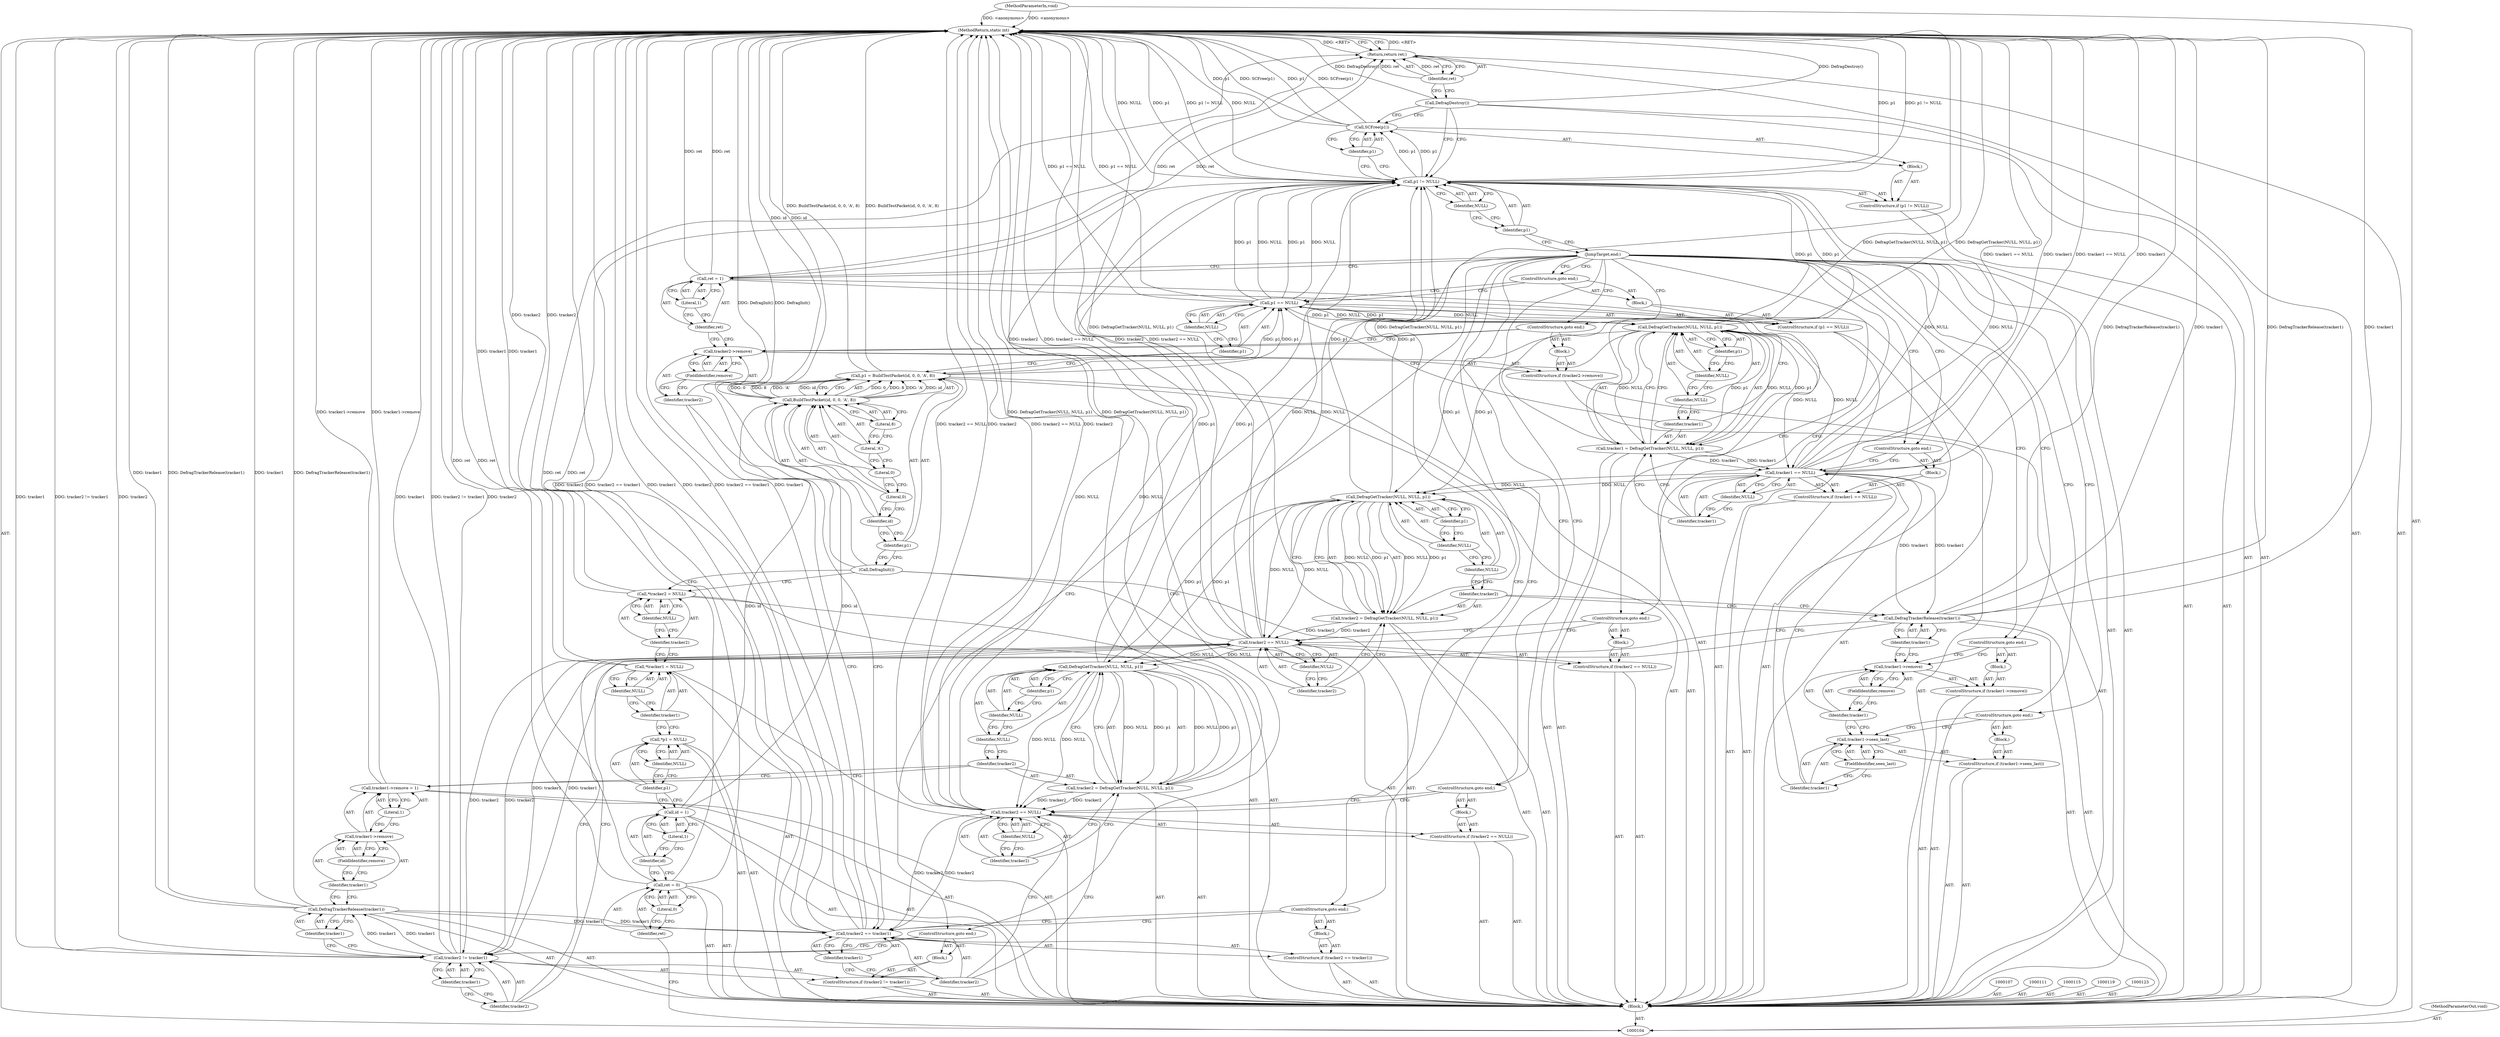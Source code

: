 digraph "1_suricata_4a04f814b15762eb446a5ead4d69d021512df6f8_10" {
"1000231" [label="(MethodReturn,static int)"];
"1000105" [label="(MethodParameterIn,void)"];
"1000288" [label="(MethodParameterOut,void)"];
"1000131" [label="(Identifier,id)"];
"1000132" [label="(Literal,0)"];
"1000133" [label="(Literal,0)"];
"1000134" [label="(Literal,'A')"];
"1000128" [label="(Call,p1 = BuildTestPacket(id, 0, 0, 'A', 8))"];
"1000129" [label="(Identifier,p1)"];
"1000135" [label="(Literal,8)"];
"1000130" [label="(Call,BuildTestPacket(id, 0, 0, 'A', 8))"];
"1000139" [label="(Identifier,NULL)"];
"1000140" [label="(Block,)"];
"1000136" [label="(ControlStructure,if (p1 == NULL))"];
"1000137" [label="(Call,p1 == NULL)"];
"1000138" [label="(Identifier,p1)"];
"1000141" [label="(ControlStructure,goto end;)"];
"1000144" [label="(Call,DefragGetTracker(NULL, NULL, p1))"];
"1000145" [label="(Identifier,NULL)"];
"1000146" [label="(Identifier,NULL)"];
"1000142" [label="(Call,tracker1 = DefragGetTracker(NULL, NULL, p1))"];
"1000143" [label="(Identifier,tracker1)"];
"1000147" [label="(Identifier,p1)"];
"1000151" [label="(Identifier,NULL)"];
"1000152" [label="(Block,)"];
"1000148" [label="(ControlStructure,if (tracker1 == NULL))"];
"1000149" [label="(Call,tracker1 == NULL)"];
"1000150" [label="(Identifier,tracker1)"];
"1000106" [label="(Block,)"];
"1000153" [label="(ControlStructure,goto end;)"];
"1000157" [label="(FieldIdentifier,seen_last)"];
"1000158" [label="(Block,)"];
"1000154" [label="(ControlStructure,if (tracker1->seen_last))"];
"1000155" [label="(Call,tracker1->seen_last)"];
"1000156" [label="(Identifier,tracker1)"];
"1000159" [label="(ControlStructure,goto end;)"];
"1000163" [label="(FieldIdentifier,remove)"];
"1000164" [label="(Block,)"];
"1000160" [label="(ControlStructure,if (tracker1->remove))"];
"1000161" [label="(Call,tracker1->remove)"];
"1000162" [label="(Identifier,tracker1)"];
"1000165" [label="(ControlStructure,goto end;)"];
"1000167" [label="(Identifier,tracker1)"];
"1000166" [label="(Call,DefragTrackerRelease(tracker1))"];
"1000110" [label="(Literal,0)"];
"1000108" [label="(Call,ret = 0)"];
"1000109" [label="(Identifier,ret)"];
"1000170" [label="(Call,DefragGetTracker(NULL, NULL, p1))"];
"1000171" [label="(Identifier,NULL)"];
"1000172" [label="(Identifier,NULL)"];
"1000168" [label="(Call,tracker2 = DefragGetTracker(NULL, NULL, p1))"];
"1000169" [label="(Identifier,tracker2)"];
"1000173" [label="(Identifier,p1)"];
"1000177" [label="(Identifier,NULL)"];
"1000178" [label="(Block,)"];
"1000174" [label="(ControlStructure,if (tracker2 == NULL))"];
"1000175" [label="(Call,tracker2 == NULL)"];
"1000176" [label="(Identifier,tracker2)"];
"1000179" [label="(ControlStructure,goto end;)"];
"1000183" [label="(Identifier,tracker1)"];
"1000184" [label="(Block,)"];
"1000180" [label="(ControlStructure,if (tracker2 != tracker1))"];
"1000181" [label="(Call,tracker2 != tracker1)"];
"1000182" [label="(Identifier,tracker2)"];
"1000185" [label="(ControlStructure,goto end;)"];
"1000187" [label="(Identifier,tracker1)"];
"1000186" [label="(Call,DefragTrackerRelease(tracker1))"];
"1000114" [label="(Literal,1)"];
"1000112" [label="(Call,id = 1)"];
"1000113" [label="(Identifier,id)"];
"1000191" [label="(FieldIdentifier,remove)"];
"1000192" [label="(Literal,1)"];
"1000188" [label="(Call,tracker1->remove = 1)"];
"1000189" [label="(Call,tracker1->remove)"];
"1000190" [label="(Identifier,tracker1)"];
"1000195" [label="(Call,DefragGetTracker(NULL, NULL, p1))"];
"1000196" [label="(Identifier,NULL)"];
"1000197" [label="(Identifier,NULL)"];
"1000193" [label="(Call,tracker2 = DefragGetTracker(NULL, NULL, p1))"];
"1000194" [label="(Identifier,tracker2)"];
"1000198" [label="(Identifier,p1)"];
"1000202" [label="(Identifier,NULL)"];
"1000203" [label="(Block,)"];
"1000199" [label="(ControlStructure,if (tracker2 == NULL))"];
"1000200" [label="(Call,tracker2 == NULL)"];
"1000201" [label="(Identifier,tracker2)"];
"1000204" [label="(ControlStructure,goto end;)"];
"1000208" [label="(Identifier,tracker1)"];
"1000209" [label="(Block,)"];
"1000205" [label="(ControlStructure,if (tracker2 == tracker1))"];
"1000206" [label="(Call,tracker2 == tracker1)"];
"1000207" [label="(Identifier,tracker2)"];
"1000116" [label="(Call,*p1 = NULL)"];
"1000117" [label="(Identifier,p1)"];
"1000118" [label="(Identifier,NULL)"];
"1000210" [label="(ControlStructure,goto end;)"];
"1000214" [label="(FieldIdentifier,remove)"];
"1000215" [label="(Block,)"];
"1000211" [label="(ControlStructure,if (tracker2->remove))"];
"1000212" [label="(Call,tracker2->remove)"];
"1000213" [label="(Identifier,tracker2)"];
"1000216" [label="(ControlStructure,goto end;)"];
"1000219" [label="(Literal,1)"];
"1000217" [label="(Call,ret = 1)"];
"1000218" [label="(Identifier,ret)"];
"1000220" [label="(JumpTarget,end:)"];
"1000224" [label="(Identifier,NULL)"];
"1000225" [label="(Block,)"];
"1000221" [label="(ControlStructure,if (p1 != NULL))"];
"1000222" [label="(Call,p1 != NULL)"];
"1000223" [label="(Identifier,p1)"];
"1000227" [label="(Identifier,p1)"];
"1000226" [label="(Call,SCFree(p1))"];
"1000120" [label="(Call,*tracker1 = NULL)"];
"1000121" [label="(Identifier,tracker1)"];
"1000122" [label="(Identifier,NULL)"];
"1000124" [label="(Call,*tracker2 = NULL)"];
"1000125" [label="(Identifier,tracker2)"];
"1000126" [label="(Identifier,NULL)"];
"1000228" [label="(Call,DefragDestroy())"];
"1000230" [label="(Identifier,ret)"];
"1000229" [label="(Return,return ret;)"];
"1000127" [label="(Call,DefragInit())"];
"1000231" -> "1000104"  [label="AST: "];
"1000231" -> "1000229"  [label="CFG: "];
"1000229" -> "1000231"  [label="DDG: <RET>"];
"1000200" -> "1000231"  [label="DDG: tracker2 == NULL"];
"1000200" -> "1000231"  [label="DDG: tracker2"];
"1000206" -> "1000231"  [label="DDG: tracker2 == tracker1"];
"1000206" -> "1000231"  [label="DDG: tracker1"];
"1000206" -> "1000231"  [label="DDG: tracker2"];
"1000181" -> "1000231"  [label="DDG: tracker2 != tracker1"];
"1000181" -> "1000231"  [label="DDG: tracker2"];
"1000181" -> "1000231"  [label="DDG: tracker1"];
"1000128" -> "1000231"  [label="DDG: BuildTestPacket(id, 0, 0, 'A', 8)"];
"1000186" -> "1000231"  [label="DDG: DefragTrackerRelease(tracker1)"];
"1000186" -> "1000231"  [label="DDG: tracker1"];
"1000124" -> "1000231"  [label="DDG: tracker2"];
"1000226" -> "1000231"  [label="DDG: p1"];
"1000226" -> "1000231"  [label="DDG: SCFree(p1)"];
"1000222" -> "1000231"  [label="DDG: p1"];
"1000222" -> "1000231"  [label="DDG: p1 != NULL"];
"1000222" -> "1000231"  [label="DDG: NULL"];
"1000105" -> "1000231"  [label="DDG: <anonymous>"];
"1000228" -> "1000231"  [label="DDG: DefragDestroy()"];
"1000188" -> "1000231"  [label="DDG: tracker1->remove"];
"1000166" -> "1000231"  [label="DDG: DefragTrackerRelease(tracker1)"];
"1000166" -> "1000231"  [label="DDG: tracker1"];
"1000193" -> "1000231"  [label="DDG: DefragGetTracker(NULL, NULL, p1)"];
"1000142" -> "1000231"  [label="DDG: DefragGetTracker(NULL, NULL, p1)"];
"1000217" -> "1000231"  [label="DDG: ret"];
"1000120" -> "1000231"  [label="DDG: tracker1"];
"1000149" -> "1000231"  [label="DDG: tracker1 == NULL"];
"1000149" -> "1000231"  [label="DDG: tracker1"];
"1000175" -> "1000231"  [label="DDG: tracker2"];
"1000175" -> "1000231"  [label="DDG: tracker2 == NULL"];
"1000127" -> "1000231"  [label="DDG: DefragInit()"];
"1000168" -> "1000231"  [label="DDG: DefragGetTracker(NULL, NULL, p1)"];
"1000137" -> "1000231"  [label="DDG: p1 == NULL"];
"1000108" -> "1000231"  [label="DDG: ret"];
"1000130" -> "1000231"  [label="DDG: id"];
"1000105" -> "1000104"  [label="AST: "];
"1000105" -> "1000231"  [label="DDG: <anonymous>"];
"1000288" -> "1000104"  [label="AST: "];
"1000131" -> "1000130"  [label="AST: "];
"1000131" -> "1000129"  [label="CFG: "];
"1000132" -> "1000131"  [label="CFG: "];
"1000132" -> "1000130"  [label="AST: "];
"1000132" -> "1000131"  [label="CFG: "];
"1000133" -> "1000132"  [label="CFG: "];
"1000133" -> "1000130"  [label="AST: "];
"1000133" -> "1000132"  [label="CFG: "];
"1000134" -> "1000133"  [label="CFG: "];
"1000134" -> "1000130"  [label="AST: "];
"1000134" -> "1000133"  [label="CFG: "];
"1000135" -> "1000134"  [label="CFG: "];
"1000128" -> "1000106"  [label="AST: "];
"1000128" -> "1000130"  [label="CFG: "];
"1000129" -> "1000128"  [label="AST: "];
"1000130" -> "1000128"  [label="AST: "];
"1000138" -> "1000128"  [label="CFG: "];
"1000128" -> "1000231"  [label="DDG: BuildTestPacket(id, 0, 0, 'A', 8)"];
"1000130" -> "1000128"  [label="DDG: 0"];
"1000130" -> "1000128"  [label="DDG: 8"];
"1000130" -> "1000128"  [label="DDG: 'A'"];
"1000130" -> "1000128"  [label="DDG: id"];
"1000128" -> "1000137"  [label="DDG: p1"];
"1000129" -> "1000128"  [label="AST: "];
"1000129" -> "1000127"  [label="CFG: "];
"1000131" -> "1000129"  [label="CFG: "];
"1000135" -> "1000130"  [label="AST: "];
"1000135" -> "1000134"  [label="CFG: "];
"1000130" -> "1000135"  [label="CFG: "];
"1000130" -> "1000128"  [label="AST: "];
"1000130" -> "1000135"  [label="CFG: "];
"1000131" -> "1000130"  [label="AST: "];
"1000132" -> "1000130"  [label="AST: "];
"1000133" -> "1000130"  [label="AST: "];
"1000134" -> "1000130"  [label="AST: "];
"1000135" -> "1000130"  [label="AST: "];
"1000128" -> "1000130"  [label="CFG: "];
"1000130" -> "1000231"  [label="DDG: id"];
"1000130" -> "1000128"  [label="DDG: 0"];
"1000130" -> "1000128"  [label="DDG: 8"];
"1000130" -> "1000128"  [label="DDG: 'A'"];
"1000130" -> "1000128"  [label="DDG: id"];
"1000112" -> "1000130"  [label="DDG: id"];
"1000139" -> "1000137"  [label="AST: "];
"1000139" -> "1000138"  [label="CFG: "];
"1000137" -> "1000139"  [label="CFG: "];
"1000140" -> "1000136"  [label="AST: "];
"1000141" -> "1000140"  [label="AST: "];
"1000136" -> "1000106"  [label="AST: "];
"1000137" -> "1000136"  [label="AST: "];
"1000140" -> "1000136"  [label="AST: "];
"1000137" -> "1000136"  [label="AST: "];
"1000137" -> "1000139"  [label="CFG: "];
"1000138" -> "1000137"  [label="AST: "];
"1000139" -> "1000137"  [label="AST: "];
"1000141" -> "1000137"  [label="CFG: "];
"1000143" -> "1000137"  [label="CFG: "];
"1000137" -> "1000231"  [label="DDG: p1 == NULL"];
"1000128" -> "1000137"  [label="DDG: p1"];
"1000137" -> "1000144"  [label="DDG: NULL"];
"1000137" -> "1000144"  [label="DDG: p1"];
"1000137" -> "1000222"  [label="DDG: p1"];
"1000137" -> "1000222"  [label="DDG: NULL"];
"1000138" -> "1000137"  [label="AST: "];
"1000138" -> "1000128"  [label="CFG: "];
"1000139" -> "1000138"  [label="CFG: "];
"1000141" -> "1000140"  [label="AST: "];
"1000141" -> "1000137"  [label="CFG: "];
"1000220" -> "1000141"  [label="CFG: "];
"1000144" -> "1000142"  [label="AST: "];
"1000144" -> "1000147"  [label="CFG: "];
"1000145" -> "1000144"  [label="AST: "];
"1000146" -> "1000144"  [label="AST: "];
"1000147" -> "1000144"  [label="AST: "];
"1000142" -> "1000144"  [label="CFG: "];
"1000144" -> "1000142"  [label="DDG: NULL"];
"1000144" -> "1000142"  [label="DDG: p1"];
"1000137" -> "1000144"  [label="DDG: NULL"];
"1000137" -> "1000144"  [label="DDG: p1"];
"1000144" -> "1000149"  [label="DDG: NULL"];
"1000144" -> "1000170"  [label="DDG: p1"];
"1000144" -> "1000222"  [label="DDG: p1"];
"1000145" -> "1000144"  [label="AST: "];
"1000145" -> "1000143"  [label="CFG: "];
"1000146" -> "1000145"  [label="CFG: "];
"1000146" -> "1000144"  [label="AST: "];
"1000146" -> "1000145"  [label="CFG: "];
"1000147" -> "1000146"  [label="CFG: "];
"1000142" -> "1000106"  [label="AST: "];
"1000142" -> "1000144"  [label="CFG: "];
"1000143" -> "1000142"  [label="AST: "];
"1000144" -> "1000142"  [label="AST: "];
"1000150" -> "1000142"  [label="CFG: "];
"1000142" -> "1000231"  [label="DDG: DefragGetTracker(NULL, NULL, p1)"];
"1000144" -> "1000142"  [label="DDG: NULL"];
"1000144" -> "1000142"  [label="DDG: p1"];
"1000142" -> "1000149"  [label="DDG: tracker1"];
"1000143" -> "1000142"  [label="AST: "];
"1000143" -> "1000137"  [label="CFG: "];
"1000145" -> "1000143"  [label="CFG: "];
"1000147" -> "1000144"  [label="AST: "];
"1000147" -> "1000146"  [label="CFG: "];
"1000144" -> "1000147"  [label="CFG: "];
"1000151" -> "1000149"  [label="AST: "];
"1000151" -> "1000150"  [label="CFG: "];
"1000149" -> "1000151"  [label="CFG: "];
"1000152" -> "1000148"  [label="AST: "];
"1000153" -> "1000152"  [label="AST: "];
"1000148" -> "1000106"  [label="AST: "];
"1000149" -> "1000148"  [label="AST: "];
"1000152" -> "1000148"  [label="AST: "];
"1000149" -> "1000148"  [label="AST: "];
"1000149" -> "1000151"  [label="CFG: "];
"1000150" -> "1000149"  [label="AST: "];
"1000151" -> "1000149"  [label="AST: "];
"1000153" -> "1000149"  [label="CFG: "];
"1000156" -> "1000149"  [label="CFG: "];
"1000149" -> "1000231"  [label="DDG: tracker1 == NULL"];
"1000149" -> "1000231"  [label="DDG: tracker1"];
"1000142" -> "1000149"  [label="DDG: tracker1"];
"1000144" -> "1000149"  [label="DDG: NULL"];
"1000149" -> "1000166"  [label="DDG: tracker1"];
"1000149" -> "1000170"  [label="DDG: NULL"];
"1000149" -> "1000222"  [label="DDG: NULL"];
"1000150" -> "1000149"  [label="AST: "];
"1000150" -> "1000142"  [label="CFG: "];
"1000151" -> "1000150"  [label="CFG: "];
"1000106" -> "1000104"  [label="AST: "];
"1000107" -> "1000106"  [label="AST: "];
"1000108" -> "1000106"  [label="AST: "];
"1000111" -> "1000106"  [label="AST: "];
"1000112" -> "1000106"  [label="AST: "];
"1000115" -> "1000106"  [label="AST: "];
"1000116" -> "1000106"  [label="AST: "];
"1000119" -> "1000106"  [label="AST: "];
"1000120" -> "1000106"  [label="AST: "];
"1000123" -> "1000106"  [label="AST: "];
"1000124" -> "1000106"  [label="AST: "];
"1000127" -> "1000106"  [label="AST: "];
"1000128" -> "1000106"  [label="AST: "];
"1000136" -> "1000106"  [label="AST: "];
"1000142" -> "1000106"  [label="AST: "];
"1000148" -> "1000106"  [label="AST: "];
"1000154" -> "1000106"  [label="AST: "];
"1000160" -> "1000106"  [label="AST: "];
"1000166" -> "1000106"  [label="AST: "];
"1000168" -> "1000106"  [label="AST: "];
"1000174" -> "1000106"  [label="AST: "];
"1000180" -> "1000106"  [label="AST: "];
"1000186" -> "1000106"  [label="AST: "];
"1000188" -> "1000106"  [label="AST: "];
"1000193" -> "1000106"  [label="AST: "];
"1000199" -> "1000106"  [label="AST: "];
"1000205" -> "1000106"  [label="AST: "];
"1000211" -> "1000106"  [label="AST: "];
"1000217" -> "1000106"  [label="AST: "];
"1000220" -> "1000106"  [label="AST: "];
"1000221" -> "1000106"  [label="AST: "];
"1000228" -> "1000106"  [label="AST: "];
"1000229" -> "1000106"  [label="AST: "];
"1000153" -> "1000152"  [label="AST: "];
"1000153" -> "1000149"  [label="CFG: "];
"1000220" -> "1000153"  [label="CFG: "];
"1000157" -> "1000155"  [label="AST: "];
"1000157" -> "1000156"  [label="CFG: "];
"1000155" -> "1000157"  [label="CFG: "];
"1000158" -> "1000154"  [label="AST: "];
"1000159" -> "1000158"  [label="AST: "];
"1000154" -> "1000106"  [label="AST: "];
"1000155" -> "1000154"  [label="AST: "];
"1000158" -> "1000154"  [label="AST: "];
"1000155" -> "1000154"  [label="AST: "];
"1000155" -> "1000157"  [label="CFG: "];
"1000156" -> "1000155"  [label="AST: "];
"1000157" -> "1000155"  [label="AST: "];
"1000159" -> "1000155"  [label="CFG: "];
"1000162" -> "1000155"  [label="CFG: "];
"1000156" -> "1000155"  [label="AST: "];
"1000156" -> "1000149"  [label="CFG: "];
"1000157" -> "1000156"  [label="CFG: "];
"1000159" -> "1000158"  [label="AST: "];
"1000159" -> "1000155"  [label="CFG: "];
"1000220" -> "1000159"  [label="CFG: "];
"1000163" -> "1000161"  [label="AST: "];
"1000163" -> "1000162"  [label="CFG: "];
"1000161" -> "1000163"  [label="CFG: "];
"1000164" -> "1000160"  [label="AST: "];
"1000165" -> "1000164"  [label="AST: "];
"1000160" -> "1000106"  [label="AST: "];
"1000161" -> "1000160"  [label="AST: "];
"1000164" -> "1000160"  [label="AST: "];
"1000161" -> "1000160"  [label="AST: "];
"1000161" -> "1000163"  [label="CFG: "];
"1000162" -> "1000161"  [label="AST: "];
"1000163" -> "1000161"  [label="AST: "];
"1000165" -> "1000161"  [label="CFG: "];
"1000167" -> "1000161"  [label="CFG: "];
"1000162" -> "1000161"  [label="AST: "];
"1000162" -> "1000155"  [label="CFG: "];
"1000163" -> "1000162"  [label="CFG: "];
"1000165" -> "1000164"  [label="AST: "];
"1000165" -> "1000161"  [label="CFG: "];
"1000220" -> "1000165"  [label="CFG: "];
"1000167" -> "1000166"  [label="AST: "];
"1000167" -> "1000161"  [label="CFG: "];
"1000166" -> "1000167"  [label="CFG: "];
"1000166" -> "1000106"  [label="AST: "];
"1000166" -> "1000167"  [label="CFG: "];
"1000167" -> "1000166"  [label="AST: "];
"1000169" -> "1000166"  [label="CFG: "];
"1000166" -> "1000231"  [label="DDG: DefragTrackerRelease(tracker1)"];
"1000166" -> "1000231"  [label="DDG: tracker1"];
"1000149" -> "1000166"  [label="DDG: tracker1"];
"1000166" -> "1000181"  [label="DDG: tracker1"];
"1000110" -> "1000108"  [label="AST: "];
"1000110" -> "1000109"  [label="CFG: "];
"1000108" -> "1000110"  [label="CFG: "];
"1000108" -> "1000106"  [label="AST: "];
"1000108" -> "1000110"  [label="CFG: "];
"1000109" -> "1000108"  [label="AST: "];
"1000110" -> "1000108"  [label="AST: "];
"1000113" -> "1000108"  [label="CFG: "];
"1000108" -> "1000231"  [label="DDG: ret"];
"1000108" -> "1000229"  [label="DDG: ret"];
"1000109" -> "1000108"  [label="AST: "];
"1000109" -> "1000104"  [label="CFG: "];
"1000110" -> "1000109"  [label="CFG: "];
"1000170" -> "1000168"  [label="AST: "];
"1000170" -> "1000173"  [label="CFG: "];
"1000171" -> "1000170"  [label="AST: "];
"1000172" -> "1000170"  [label="AST: "];
"1000173" -> "1000170"  [label="AST: "];
"1000168" -> "1000170"  [label="CFG: "];
"1000170" -> "1000168"  [label="DDG: NULL"];
"1000170" -> "1000168"  [label="DDG: p1"];
"1000149" -> "1000170"  [label="DDG: NULL"];
"1000144" -> "1000170"  [label="DDG: p1"];
"1000170" -> "1000175"  [label="DDG: NULL"];
"1000170" -> "1000195"  [label="DDG: p1"];
"1000170" -> "1000222"  [label="DDG: p1"];
"1000171" -> "1000170"  [label="AST: "];
"1000171" -> "1000169"  [label="CFG: "];
"1000172" -> "1000171"  [label="CFG: "];
"1000172" -> "1000170"  [label="AST: "];
"1000172" -> "1000171"  [label="CFG: "];
"1000173" -> "1000172"  [label="CFG: "];
"1000168" -> "1000106"  [label="AST: "];
"1000168" -> "1000170"  [label="CFG: "];
"1000169" -> "1000168"  [label="AST: "];
"1000170" -> "1000168"  [label="AST: "];
"1000176" -> "1000168"  [label="CFG: "];
"1000168" -> "1000231"  [label="DDG: DefragGetTracker(NULL, NULL, p1)"];
"1000170" -> "1000168"  [label="DDG: NULL"];
"1000170" -> "1000168"  [label="DDG: p1"];
"1000168" -> "1000175"  [label="DDG: tracker2"];
"1000169" -> "1000168"  [label="AST: "];
"1000169" -> "1000166"  [label="CFG: "];
"1000171" -> "1000169"  [label="CFG: "];
"1000173" -> "1000170"  [label="AST: "];
"1000173" -> "1000172"  [label="CFG: "];
"1000170" -> "1000173"  [label="CFG: "];
"1000177" -> "1000175"  [label="AST: "];
"1000177" -> "1000176"  [label="CFG: "];
"1000175" -> "1000177"  [label="CFG: "];
"1000178" -> "1000174"  [label="AST: "];
"1000179" -> "1000178"  [label="AST: "];
"1000174" -> "1000106"  [label="AST: "];
"1000175" -> "1000174"  [label="AST: "];
"1000178" -> "1000174"  [label="AST: "];
"1000175" -> "1000174"  [label="AST: "];
"1000175" -> "1000177"  [label="CFG: "];
"1000176" -> "1000175"  [label="AST: "];
"1000177" -> "1000175"  [label="AST: "];
"1000179" -> "1000175"  [label="CFG: "];
"1000182" -> "1000175"  [label="CFG: "];
"1000175" -> "1000231"  [label="DDG: tracker2"];
"1000175" -> "1000231"  [label="DDG: tracker2 == NULL"];
"1000168" -> "1000175"  [label="DDG: tracker2"];
"1000170" -> "1000175"  [label="DDG: NULL"];
"1000175" -> "1000181"  [label="DDG: tracker2"];
"1000175" -> "1000195"  [label="DDG: NULL"];
"1000175" -> "1000222"  [label="DDG: NULL"];
"1000176" -> "1000175"  [label="AST: "];
"1000176" -> "1000168"  [label="CFG: "];
"1000177" -> "1000176"  [label="CFG: "];
"1000179" -> "1000178"  [label="AST: "];
"1000179" -> "1000175"  [label="CFG: "];
"1000220" -> "1000179"  [label="CFG: "];
"1000183" -> "1000181"  [label="AST: "];
"1000183" -> "1000182"  [label="CFG: "];
"1000181" -> "1000183"  [label="CFG: "];
"1000184" -> "1000180"  [label="AST: "];
"1000185" -> "1000184"  [label="AST: "];
"1000180" -> "1000106"  [label="AST: "];
"1000181" -> "1000180"  [label="AST: "];
"1000184" -> "1000180"  [label="AST: "];
"1000181" -> "1000180"  [label="AST: "];
"1000181" -> "1000183"  [label="CFG: "];
"1000182" -> "1000181"  [label="AST: "];
"1000183" -> "1000181"  [label="AST: "];
"1000185" -> "1000181"  [label="CFG: "];
"1000187" -> "1000181"  [label="CFG: "];
"1000181" -> "1000231"  [label="DDG: tracker2 != tracker1"];
"1000181" -> "1000231"  [label="DDG: tracker2"];
"1000181" -> "1000231"  [label="DDG: tracker1"];
"1000175" -> "1000181"  [label="DDG: tracker2"];
"1000166" -> "1000181"  [label="DDG: tracker1"];
"1000181" -> "1000186"  [label="DDG: tracker1"];
"1000182" -> "1000181"  [label="AST: "];
"1000182" -> "1000175"  [label="CFG: "];
"1000183" -> "1000182"  [label="CFG: "];
"1000185" -> "1000184"  [label="AST: "];
"1000185" -> "1000181"  [label="CFG: "];
"1000220" -> "1000185"  [label="CFG: "];
"1000187" -> "1000186"  [label="AST: "];
"1000187" -> "1000181"  [label="CFG: "];
"1000186" -> "1000187"  [label="CFG: "];
"1000186" -> "1000106"  [label="AST: "];
"1000186" -> "1000187"  [label="CFG: "];
"1000187" -> "1000186"  [label="AST: "];
"1000190" -> "1000186"  [label="CFG: "];
"1000186" -> "1000231"  [label="DDG: DefragTrackerRelease(tracker1)"];
"1000186" -> "1000231"  [label="DDG: tracker1"];
"1000181" -> "1000186"  [label="DDG: tracker1"];
"1000186" -> "1000206"  [label="DDG: tracker1"];
"1000114" -> "1000112"  [label="AST: "];
"1000114" -> "1000113"  [label="CFG: "];
"1000112" -> "1000114"  [label="CFG: "];
"1000112" -> "1000106"  [label="AST: "];
"1000112" -> "1000114"  [label="CFG: "];
"1000113" -> "1000112"  [label="AST: "];
"1000114" -> "1000112"  [label="AST: "];
"1000117" -> "1000112"  [label="CFG: "];
"1000112" -> "1000130"  [label="DDG: id"];
"1000113" -> "1000112"  [label="AST: "];
"1000113" -> "1000108"  [label="CFG: "];
"1000114" -> "1000113"  [label="CFG: "];
"1000191" -> "1000189"  [label="AST: "];
"1000191" -> "1000190"  [label="CFG: "];
"1000189" -> "1000191"  [label="CFG: "];
"1000192" -> "1000188"  [label="AST: "];
"1000192" -> "1000189"  [label="CFG: "];
"1000188" -> "1000192"  [label="CFG: "];
"1000188" -> "1000106"  [label="AST: "];
"1000188" -> "1000192"  [label="CFG: "];
"1000189" -> "1000188"  [label="AST: "];
"1000192" -> "1000188"  [label="AST: "];
"1000194" -> "1000188"  [label="CFG: "];
"1000188" -> "1000231"  [label="DDG: tracker1->remove"];
"1000189" -> "1000188"  [label="AST: "];
"1000189" -> "1000191"  [label="CFG: "];
"1000190" -> "1000189"  [label="AST: "];
"1000191" -> "1000189"  [label="AST: "];
"1000192" -> "1000189"  [label="CFG: "];
"1000190" -> "1000189"  [label="AST: "];
"1000190" -> "1000186"  [label="CFG: "];
"1000191" -> "1000190"  [label="CFG: "];
"1000195" -> "1000193"  [label="AST: "];
"1000195" -> "1000198"  [label="CFG: "];
"1000196" -> "1000195"  [label="AST: "];
"1000197" -> "1000195"  [label="AST: "];
"1000198" -> "1000195"  [label="AST: "];
"1000193" -> "1000195"  [label="CFG: "];
"1000195" -> "1000193"  [label="DDG: NULL"];
"1000195" -> "1000193"  [label="DDG: p1"];
"1000175" -> "1000195"  [label="DDG: NULL"];
"1000170" -> "1000195"  [label="DDG: p1"];
"1000195" -> "1000200"  [label="DDG: NULL"];
"1000195" -> "1000222"  [label="DDG: p1"];
"1000196" -> "1000195"  [label="AST: "];
"1000196" -> "1000194"  [label="CFG: "];
"1000197" -> "1000196"  [label="CFG: "];
"1000197" -> "1000195"  [label="AST: "];
"1000197" -> "1000196"  [label="CFG: "];
"1000198" -> "1000197"  [label="CFG: "];
"1000193" -> "1000106"  [label="AST: "];
"1000193" -> "1000195"  [label="CFG: "];
"1000194" -> "1000193"  [label="AST: "];
"1000195" -> "1000193"  [label="AST: "];
"1000201" -> "1000193"  [label="CFG: "];
"1000193" -> "1000231"  [label="DDG: DefragGetTracker(NULL, NULL, p1)"];
"1000195" -> "1000193"  [label="DDG: NULL"];
"1000195" -> "1000193"  [label="DDG: p1"];
"1000193" -> "1000200"  [label="DDG: tracker2"];
"1000194" -> "1000193"  [label="AST: "];
"1000194" -> "1000188"  [label="CFG: "];
"1000196" -> "1000194"  [label="CFG: "];
"1000198" -> "1000195"  [label="AST: "];
"1000198" -> "1000197"  [label="CFG: "];
"1000195" -> "1000198"  [label="CFG: "];
"1000202" -> "1000200"  [label="AST: "];
"1000202" -> "1000201"  [label="CFG: "];
"1000200" -> "1000202"  [label="CFG: "];
"1000203" -> "1000199"  [label="AST: "];
"1000204" -> "1000203"  [label="AST: "];
"1000199" -> "1000106"  [label="AST: "];
"1000200" -> "1000199"  [label="AST: "];
"1000203" -> "1000199"  [label="AST: "];
"1000200" -> "1000199"  [label="AST: "];
"1000200" -> "1000202"  [label="CFG: "];
"1000201" -> "1000200"  [label="AST: "];
"1000202" -> "1000200"  [label="AST: "];
"1000204" -> "1000200"  [label="CFG: "];
"1000207" -> "1000200"  [label="CFG: "];
"1000200" -> "1000231"  [label="DDG: tracker2 == NULL"];
"1000200" -> "1000231"  [label="DDG: tracker2"];
"1000193" -> "1000200"  [label="DDG: tracker2"];
"1000195" -> "1000200"  [label="DDG: NULL"];
"1000200" -> "1000206"  [label="DDG: tracker2"];
"1000200" -> "1000222"  [label="DDG: NULL"];
"1000201" -> "1000200"  [label="AST: "];
"1000201" -> "1000193"  [label="CFG: "];
"1000202" -> "1000201"  [label="CFG: "];
"1000204" -> "1000203"  [label="AST: "];
"1000204" -> "1000200"  [label="CFG: "];
"1000220" -> "1000204"  [label="CFG: "];
"1000208" -> "1000206"  [label="AST: "];
"1000208" -> "1000207"  [label="CFG: "];
"1000206" -> "1000208"  [label="CFG: "];
"1000209" -> "1000205"  [label="AST: "];
"1000210" -> "1000209"  [label="AST: "];
"1000205" -> "1000106"  [label="AST: "];
"1000206" -> "1000205"  [label="AST: "];
"1000209" -> "1000205"  [label="AST: "];
"1000206" -> "1000205"  [label="AST: "];
"1000206" -> "1000208"  [label="CFG: "];
"1000207" -> "1000206"  [label="AST: "];
"1000208" -> "1000206"  [label="AST: "];
"1000210" -> "1000206"  [label="CFG: "];
"1000213" -> "1000206"  [label="CFG: "];
"1000206" -> "1000231"  [label="DDG: tracker2 == tracker1"];
"1000206" -> "1000231"  [label="DDG: tracker1"];
"1000206" -> "1000231"  [label="DDG: tracker2"];
"1000200" -> "1000206"  [label="DDG: tracker2"];
"1000186" -> "1000206"  [label="DDG: tracker1"];
"1000207" -> "1000206"  [label="AST: "];
"1000207" -> "1000200"  [label="CFG: "];
"1000208" -> "1000207"  [label="CFG: "];
"1000116" -> "1000106"  [label="AST: "];
"1000116" -> "1000118"  [label="CFG: "];
"1000117" -> "1000116"  [label="AST: "];
"1000118" -> "1000116"  [label="AST: "];
"1000121" -> "1000116"  [label="CFG: "];
"1000117" -> "1000116"  [label="AST: "];
"1000117" -> "1000112"  [label="CFG: "];
"1000118" -> "1000117"  [label="CFG: "];
"1000118" -> "1000116"  [label="AST: "];
"1000118" -> "1000117"  [label="CFG: "];
"1000116" -> "1000118"  [label="CFG: "];
"1000210" -> "1000209"  [label="AST: "];
"1000210" -> "1000206"  [label="CFG: "];
"1000220" -> "1000210"  [label="CFG: "];
"1000214" -> "1000212"  [label="AST: "];
"1000214" -> "1000213"  [label="CFG: "];
"1000212" -> "1000214"  [label="CFG: "];
"1000215" -> "1000211"  [label="AST: "];
"1000216" -> "1000215"  [label="AST: "];
"1000211" -> "1000106"  [label="AST: "];
"1000212" -> "1000211"  [label="AST: "];
"1000215" -> "1000211"  [label="AST: "];
"1000212" -> "1000211"  [label="AST: "];
"1000212" -> "1000214"  [label="CFG: "];
"1000213" -> "1000212"  [label="AST: "];
"1000214" -> "1000212"  [label="AST: "];
"1000216" -> "1000212"  [label="CFG: "];
"1000218" -> "1000212"  [label="CFG: "];
"1000213" -> "1000212"  [label="AST: "];
"1000213" -> "1000206"  [label="CFG: "];
"1000214" -> "1000213"  [label="CFG: "];
"1000216" -> "1000215"  [label="AST: "];
"1000216" -> "1000212"  [label="CFG: "];
"1000220" -> "1000216"  [label="CFG: "];
"1000219" -> "1000217"  [label="AST: "];
"1000219" -> "1000218"  [label="CFG: "];
"1000217" -> "1000219"  [label="CFG: "];
"1000217" -> "1000106"  [label="AST: "];
"1000217" -> "1000219"  [label="CFG: "];
"1000218" -> "1000217"  [label="AST: "];
"1000219" -> "1000217"  [label="AST: "];
"1000220" -> "1000217"  [label="CFG: "];
"1000217" -> "1000231"  [label="DDG: ret"];
"1000217" -> "1000229"  [label="DDG: ret"];
"1000218" -> "1000217"  [label="AST: "];
"1000218" -> "1000212"  [label="CFG: "];
"1000219" -> "1000218"  [label="CFG: "];
"1000220" -> "1000106"  [label="AST: "];
"1000220" -> "1000217"  [label="CFG: "];
"1000220" -> "1000141"  [label="CFG: "];
"1000220" -> "1000153"  [label="CFG: "];
"1000220" -> "1000159"  [label="CFG: "];
"1000220" -> "1000165"  [label="CFG: "];
"1000220" -> "1000179"  [label="CFG: "];
"1000220" -> "1000185"  [label="CFG: "];
"1000220" -> "1000204"  [label="CFG: "];
"1000220" -> "1000210"  [label="CFG: "];
"1000220" -> "1000216"  [label="CFG: "];
"1000223" -> "1000220"  [label="CFG: "];
"1000224" -> "1000222"  [label="AST: "];
"1000224" -> "1000223"  [label="CFG: "];
"1000222" -> "1000224"  [label="CFG: "];
"1000225" -> "1000221"  [label="AST: "];
"1000226" -> "1000225"  [label="AST: "];
"1000221" -> "1000106"  [label="AST: "];
"1000222" -> "1000221"  [label="AST: "];
"1000225" -> "1000221"  [label="AST: "];
"1000222" -> "1000221"  [label="AST: "];
"1000222" -> "1000224"  [label="CFG: "];
"1000223" -> "1000222"  [label="AST: "];
"1000224" -> "1000222"  [label="AST: "];
"1000227" -> "1000222"  [label="CFG: "];
"1000228" -> "1000222"  [label="CFG: "];
"1000222" -> "1000231"  [label="DDG: p1"];
"1000222" -> "1000231"  [label="DDG: p1 != NULL"];
"1000222" -> "1000231"  [label="DDG: NULL"];
"1000170" -> "1000222"  [label="DDG: p1"];
"1000137" -> "1000222"  [label="DDG: p1"];
"1000137" -> "1000222"  [label="DDG: NULL"];
"1000144" -> "1000222"  [label="DDG: p1"];
"1000195" -> "1000222"  [label="DDG: p1"];
"1000149" -> "1000222"  [label="DDG: NULL"];
"1000175" -> "1000222"  [label="DDG: NULL"];
"1000200" -> "1000222"  [label="DDG: NULL"];
"1000222" -> "1000226"  [label="DDG: p1"];
"1000223" -> "1000222"  [label="AST: "];
"1000223" -> "1000220"  [label="CFG: "];
"1000224" -> "1000223"  [label="CFG: "];
"1000227" -> "1000226"  [label="AST: "];
"1000227" -> "1000222"  [label="CFG: "];
"1000226" -> "1000227"  [label="CFG: "];
"1000226" -> "1000225"  [label="AST: "];
"1000226" -> "1000227"  [label="CFG: "];
"1000227" -> "1000226"  [label="AST: "];
"1000228" -> "1000226"  [label="CFG: "];
"1000226" -> "1000231"  [label="DDG: p1"];
"1000226" -> "1000231"  [label="DDG: SCFree(p1)"];
"1000222" -> "1000226"  [label="DDG: p1"];
"1000120" -> "1000106"  [label="AST: "];
"1000120" -> "1000122"  [label="CFG: "];
"1000121" -> "1000120"  [label="AST: "];
"1000122" -> "1000120"  [label="AST: "];
"1000125" -> "1000120"  [label="CFG: "];
"1000120" -> "1000231"  [label="DDG: tracker1"];
"1000121" -> "1000120"  [label="AST: "];
"1000121" -> "1000116"  [label="CFG: "];
"1000122" -> "1000121"  [label="CFG: "];
"1000122" -> "1000120"  [label="AST: "];
"1000122" -> "1000121"  [label="CFG: "];
"1000120" -> "1000122"  [label="CFG: "];
"1000124" -> "1000106"  [label="AST: "];
"1000124" -> "1000126"  [label="CFG: "];
"1000125" -> "1000124"  [label="AST: "];
"1000126" -> "1000124"  [label="AST: "];
"1000127" -> "1000124"  [label="CFG: "];
"1000124" -> "1000231"  [label="DDG: tracker2"];
"1000125" -> "1000124"  [label="AST: "];
"1000125" -> "1000120"  [label="CFG: "];
"1000126" -> "1000125"  [label="CFG: "];
"1000126" -> "1000124"  [label="AST: "];
"1000126" -> "1000125"  [label="CFG: "];
"1000124" -> "1000126"  [label="CFG: "];
"1000228" -> "1000106"  [label="AST: "];
"1000228" -> "1000226"  [label="CFG: "];
"1000228" -> "1000222"  [label="CFG: "];
"1000230" -> "1000228"  [label="CFG: "];
"1000228" -> "1000231"  [label="DDG: DefragDestroy()"];
"1000230" -> "1000229"  [label="AST: "];
"1000230" -> "1000228"  [label="CFG: "];
"1000229" -> "1000230"  [label="CFG: "];
"1000230" -> "1000229"  [label="DDG: ret"];
"1000229" -> "1000106"  [label="AST: "];
"1000229" -> "1000230"  [label="CFG: "];
"1000230" -> "1000229"  [label="AST: "];
"1000231" -> "1000229"  [label="CFG: "];
"1000229" -> "1000231"  [label="DDG: <RET>"];
"1000230" -> "1000229"  [label="DDG: ret"];
"1000217" -> "1000229"  [label="DDG: ret"];
"1000108" -> "1000229"  [label="DDG: ret"];
"1000127" -> "1000106"  [label="AST: "];
"1000127" -> "1000124"  [label="CFG: "];
"1000129" -> "1000127"  [label="CFG: "];
"1000127" -> "1000231"  [label="DDG: DefragInit()"];
}
